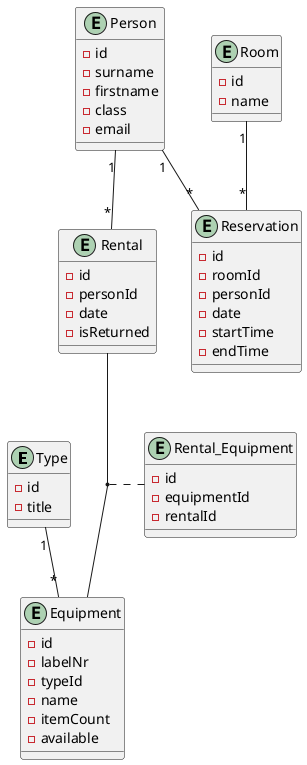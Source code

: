 @startuml

entity Type {
- id
- title
}

entity Equipment {
- id
- labelNr
- typeId
- name
- itemCount
- available
}

entity Rental {
- id
- personId
- date
- isReturned
}

entity Rental_Equipment {
- id
- equipmentId
- rentalId
}


entity Room {
- id
- name
}

entity Reservation {
- id
- roomId
- personId
- date
- startTime
- endTime
}


entity Person {
- id
- surname
- firstname
- class
- email
}


Room "1"--"*" Reservation
Person "1"--"*" Reservation
Type "1" -- "*" Equipment
Person "1"--"*" Rental

(Rental, Equipment) .. Rental_Equipment

@enduml
